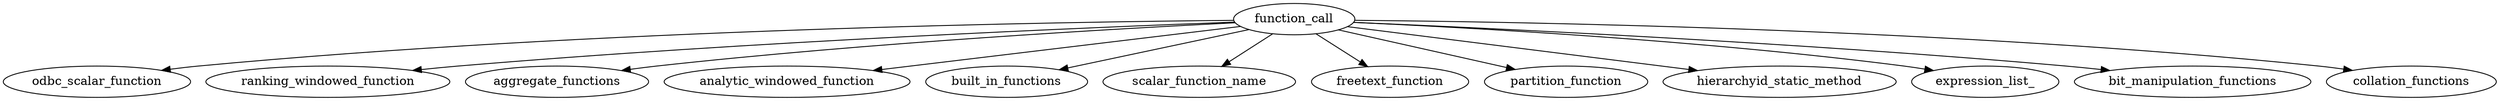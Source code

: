 digraph {
  function_call

  function_call -> odbc_scalar_function

  function_call -> ranking_windowed_function
  function_call -> aggregate_functions
  function_call -> analytic_windowed_function
  function_call -> built_in_functions
  function_call -> scalar_function_name
  function_call -> freetext_function
  function_call -> partition_function
  function_call -> hierarchyid_static_method
  function_call -> expression_list_
  function_call -> bit_manipulation_functions
  function_call -> collation_functions

}
